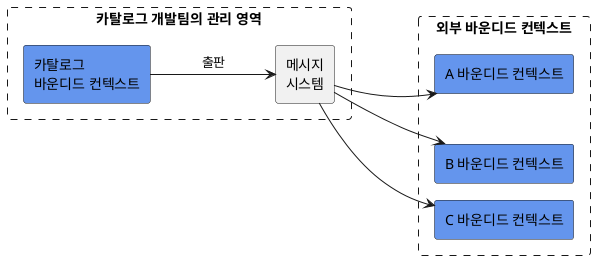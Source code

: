 @startuml

skinparam nodesep 100
skinparam ranksep 10

rectangle "카탈로그 개발팀의 관리 영역" as a #line.dashed {
    rectangle "카탈로그\n바운디드 컨텍스트" as b #CornflowerBlue
    rectangle "메시지\n시스템" as c

    b -right-> c: 출판
}

rectangle "외부 바운디드 컨텍스트" #line.dashed {
    rectangle "A 바운디드 컨텍스트" as d #CornflowerBlue
    rectangle "B 바운디드 컨텍스트" as e #CornflowerBlue
    rectangle "C 바운디드 컨텍스트" as f #CornflowerBlue
}

d -[hidden]down- e
e -[hidden]down- f

c -right-> d
c -right-> e
c -right-> f

@enduml